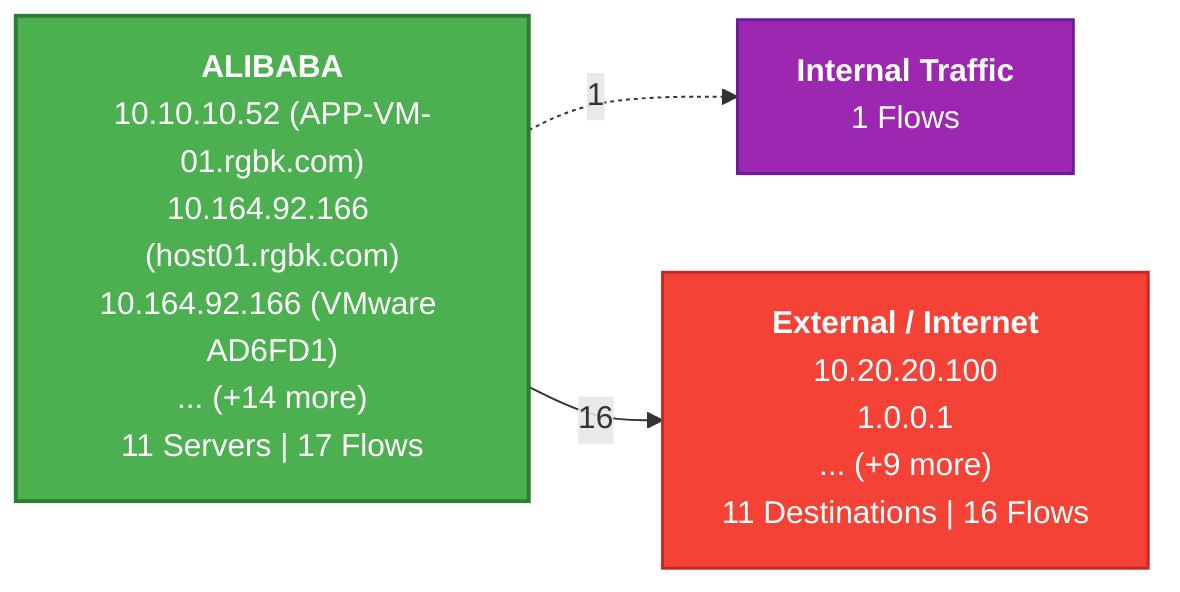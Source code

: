 graph LR
    %% DOWNSTREAM: Where ALIBABA sends data

    SOURCE["<b>ALIBABA</b><br/>10.10.10.52 (APP-VM-01.rgbk.com)<br/>10.164.92.166 (host01.rgbk.com)<br/>10.164.92.166 (VMware AD6FD1)<br/>... (+14 more)<br/>11 Servers | 17 Flows"]:::sourceapp

    INTERNAL["<b>Internal Traffic</b><br/>1 Flows"]:::internal
    SOURCE .->|1| INTERNAL


    EXTERNAL["<b>External / Internet</b><br/>10.20.20.100<br/>1.0.0.1<br/>... (+9 more)<br/>11 Destinations | 16 Flows"]:::external
    SOURCE -->|16| EXTERNAL

    %% Styles
    classDef sourceapp fill:#4CAF50,stroke:#2E7D32,stroke-width:2px,color:#fff
    classDef destapp fill:#2196F3,stroke:#1565C0,stroke-width:1.5px,color:#fff
    classDef vmware fill:#FF9800,stroke:#E65100,stroke-width:1.5px,color:#fff
    classDef internal fill:#9C27B0,stroke:#6A1B9A,stroke-width:1.5px,color:#fff
    classDef external fill:#F44336,stroke:#C62828,stroke-width:1.5px,color:#fff
    classDef loadbalancer fill:#FFF,stroke:#F44336,stroke-width:2px,color:#000,rx:2,ry:2